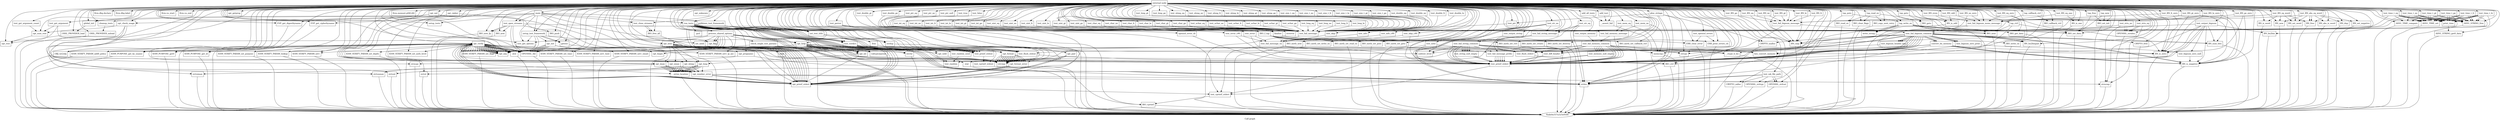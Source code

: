 digraph "Call graph" {
	label="Call graph";

	Node0x557a3284f460 [shape=record,label="{external node}"];
	Node0x557a3284f460 -> Node0x557a325edcc0;
	Node0x557a3284f460 -> Node0x557a325ebf70;
	Node0x557a3284f460 -> Node0x557a325ec010;
	Node0x557a3284f460 -> Node0x557a325ec080;
	Node0x557a3284f460 -> Node0x557a326248d0;
	Node0x557a3284f460 -> Node0x557a32624940;
	Node0x557a3284f460 -> Node0x557a32624da0;
	Node0x557a3284f460 -> Node0x557a32624e10;
	Node0x557a3284f460 -> Node0x557a32624e80;
	Node0x557a3284f460 -> Node0x557a32624f90;
	Node0x557a3284f460 -> Node0x557a325ea2a0;
	Node0x557a3284f460 -> Node0x557a32624b70;
	Node0x557a3284f460 -> Node0x557a325ea2d0;
	Node0x557a3284f460 -> Node0x557a325ea420;
	Node0x557a3284f460 -> Node0x557a325ea490;
	Node0x557a3284f460 -> Node0x557a325ea500;
	Node0x557a3284f460 -> Node0x557a326249e0;
	Node0x557a3284f460 -> Node0x557a32624be0;
	Node0x557a3284f460 -> Node0x557a325eaa50;
	Node0x557a3284f460 -> Node0x557a325eaac0;
	Node0x557a3284f460 -> Node0x557a325eab60;
	Node0x557a3284f460 -> Node0x557a325eac00;
	Node0x557a3284f460 -> Node0x557a325eac70;
	Node0x557a3284f460 -> Node0x557a325eace0;
	Node0x557a3284f460 -> Node0x557a325ead10;
	Node0x557a3284f460 -> Node0x557a325eae80;
	Node0x557a3284f460 -> Node0x557a325eaeb0;
	Node0x557a3284f460 -> Node0x557a325eaf20;
	Node0x557a3284f460 -> Node0x557a325eb060;
	Node0x557a3284f460 -> Node0x557a325eb100;
	Node0x557a3284f460 -> Node0x557a325eb130;
	Node0x557a3284f460 -> Node0x557a325c3dc0;
	Node0x557a3284f460 -> Node0x557a325c3df0;
	Node0x557a3284f460 -> Node0x557a325c46b0;
	Node0x557a3284f460 -> Node0x557a325c46e0;
	Node0x557a3284f460 -> Node0x557a325c4750;
	Node0x557a3284f460 -> Node0x557a32628350;
	Node0x557a3284f460 -> Node0x557a326283c0;
	Node0x557a3284f460 -> Node0x557a326284a0;
	Node0x557a3284f460 -> Node0x557a326284d0;
	Node0x557a3284f460 -> Node0x557a32628640;
	Node0x557a3284f460 -> Node0x557a32628670;
	Node0x557a3284f460 -> Node0x557a32628750;
	Node0x557a3284f460 -> Node0x557a32628780;
	Node0x557a3284f460 -> Node0x557a32628860;
	Node0x557a3284f460 -> Node0x557a32628890;
	Node0x557a3284f460 -> Node0x557a32628940;
	Node0x557a3284f460 -> Node0x557a326289b0;
	Node0x557a3284f460 -> Node0x557a32628a20;
	Node0x557a3284f460 -> Node0x557a32628a90;
	Node0x557a3284f460 -> Node0x557a32628b00;
	Node0x557a3284f460 -> Node0x557a32628b70;
	Node0x557a3284f460 -> Node0x557a32628be0;
	Node0x557a3284f460 -> Node0x557a32628c50;
	Node0x557a3284f460 -> Node0x557a32628cc0;
	Node0x557a3284f460 -> Node0x557a32628d30;
	Node0x557a3284f460 -> Node0x557a32628da0;
	Node0x557a3284f460 -> Node0x557a32628e10;
	Node0x557a3284f460 -> Node0x557a32629690;
	Node0x557a3284f460 -> Node0x557a32629700;
	Node0x557a3284f460 -> Node0x557a32629770;
	Node0x557a3284f460 -> Node0x557a326297e0;
	Node0x557a3284f460 -> Node0x557a32629b50;
	Node0x557a3284f460 -> Node0x557a32629bf0;
	Node0x557a3284f460 -> Node0x557a32629b80;
	Node0x557a3284f460 -> Node0x557a325c3ea0;
	Node0x557a3284f460 -> Node0x557a325c3f70;
	Node0x557a3284f460 -> Node0x557a325c3fe0;
	Node0x557a3284f460 -> Node0x557a325ea200;
	Node0x557a3284f460 -> Node0x557a32624ef0;
	Node0x557a3284f460 -> Node0x557a32624c50;
	Node0x557a3284f460 -> Node0x557a325c4040;
	Node0x557a3284f460 -> Node0x557a326249b0;
	Node0x557a3284f460 -> Node0x557a325c4190;
	Node0x557a3284f460 -> Node0x557a325c4270;
	Node0x557a3284f460 -> Node0x557a325c42e0;
	Node0x557a3284f460 -> Node0x557a32624d30;
	Node0x557a3284f460 -> Node0x557a325c43e0;
	Node0x557a3284f460 -> Node0x557a325ea570;
	Node0x557a3284f460 -> Node0x557a325c4480;
	Node0x557a3284f460 -> Node0x557a325ea380;
	Node0x557a3284f460 -> Node0x557a325c4580;
	Node0x557a3284f460 -> Node0x557a325c45f0;
	Node0x557a3284f460 -> Node0x557a3262ad10;
	Node0x557a3284f460 -> Node0x557a3262adb0;
	Node0x557a3284f460 -> Node0x557a3262ae20;
	Node0x557a3284f460 -> Node0x557a3262aef0;
	Node0x557a3284f460 -> Node0x557a3262af90;
	Node0x557a3284f460 -> Node0x557a32624a90;
	Node0x557a3284f460 -> Node0x557a3262b000;
	Node0x557a3284f460 -> Node0x557a3262b270;
	Node0x557a3284f460 -> Node0x557a32624cc0;
	Node0x557a3284f460 -> Node0x557a3262b490;
	Node0x557a3284f460 -> Node0x557a3262b530;
	Node0x557a3284f460 -> Node0x557a3262b5d0;
	Node0x557a3284f460 -> Node0x557a32624b00;
	Node0x557a3284f460 -> Node0x557a3262be40;
	Node0x557a3284f460 -> Node0x557a3262bf20;
	Node0x557a3284f460 -> Node0x557a3262bf80;
	Node0x557a3284f460 -> Node0x557a3262c1c0;
	Node0x557a3284f460 -> Node0x557a325ded50;
	Node0x557a3284f460 -> Node0x557a325ded80;
	Node0x557a3284f460 -> Node0x557a325dee30;
	Node0x557a3284f460 -> Node0x557a325defb0;
	Node0x557a3284f460 -> Node0x557a3262b6a0;
	Node0x557a3284f460 -> Node0x557a3262b2a0;
	Node0x557a3284f460 -> Node0x557a325c41c0;
	Node0x557a3284f460 -> Node0x557a325df0e0;
	Node0x557a3284f460 -> Node0x557a325df610;
	Node0x557a3284f460 -> Node0x557a325df180;
	Node0x557a3284f460 -> Node0x557a325df870;
	Node0x557a3284f460 -> Node0x557a325df110;
	Node0x557a3284f460 -> Node0x557a325dfa60;
	Node0x557a3284f460 -> Node0x557a325df230;
	Node0x557a3284f460 -> Node0x557a325dfb00;
	Node0x557a3284f460 -> Node0x557a325df2a0;
	Node0x557a3284f460 -> Node0x557a325dfc60;
	Node0x557a3284f460 -> Node0x557a325df420;
	Node0x557a3284f460 -> Node0x557a325dfde0;
	Node0x557a3284f460 -> Node0x557a325df490;
	Node0x557a3284f460 -> Node0x557a325dfef0;
	Node0x557a3284f460 -> Node0x557a325df500;
	Node0x557a3284f460 -> Node0x557a325dffe0;
	Node0x557a3284f460 -> Node0x557a325df570;
	Node0x557a3284f460 -> Node0x557a325df680;
	Node0x557a3284f460 -> Node0x557a325e0080;
	Node0x557a3284f460 -> Node0x557a325df6b0;
	Node0x557a3284f460 -> Node0x557a325dfe80;
	Node0x557a3284f460 -> Node0x557a325dfba0;
	Node0x557a3284f460 -> Node0x557a325df910;
	Node0x557a3284f460 -> Node0x557a325df8a0;
	Node0x557a3284f460 -> Node0x557a325df9c0;
	Node0x557a3284f460 -> Node0x557a325df720;
	Node0x557a3284f460 -> Node0x557a32629d00;
	Node0x557a3284f460 -> Node0x557a32629dd0;
	Node0x557a3284f460 -> Node0x557a32629e00;
	Node0x557a3284f460 -> Node0x557a3262a100;
	Node0x557a3284f460 -> Node0x557a3262a1e0;
	Node0x557a3284f460 -> Node0x557a3262a210;
	Node0x557a3284f460 -> Node0x557a3262a280;
	Node0x557a3284f460 -> Node0x557a3262a3b0;
	Node0x557a3284f460 -> Node0x557a3262a500;
	Node0x557a3284f460 -> Node0x557a3262a530;
	Node0x557a3284f460 -> Node0x557a3262a6a0;
	Node0x557a3284f460 -> Node0x557a3262a6d0;
	Node0x557a3284f460 -> Node0x557a3262a740;
	Node0x557a3284f460 -> Node0x557a3262a910;
	Node0x557a3284f460 -> Node0x557a3262a9b0;
	Node0x557a3284f460 -> Node0x557a3262aa50;
	Node0x557a3284f460 -> Node0x557a3262aaf0;
	Node0x557a3284f460 -> Node0x557a3262ab90;
	Node0x557a3284f460 -> Node0x557a3262ac30;
	Node0x557a3284f460 -> Node0x557a325e2210;
	Node0x557a3284f460 -> Node0x557a325e22b0;
	Node0x557a3284f460 -> Node0x557a325e2350;
	Node0x557a3284f460 -> Node0x557a325e23f0;
	Node0x557a3284f460 -> Node0x557a325e2490;
	Node0x557a3284f460 -> Node0x557a325e2530;
	Node0x557a3284f460 -> Node0x557a325e25d0;
	Node0x557a3284f460 -> Node0x557a325e2670;
	Node0x557a3284f460 -> Node0x557a325e2710;
	Node0x557a3284f460 -> Node0x557a325e27b0;
	Node0x557a3284f460 -> Node0x557a325e2850;
	Node0x557a3284f460 -> Node0x557a325e28f0;
	Node0x557a3284f460 -> Node0x557a325e2990;
	Node0x557a3284f460 -> Node0x557a325e2a30;
	Node0x557a3284f460 -> Node0x557a325e2ad0;
	Node0x557a3284f460 -> Node0x557a325e2b70;
	Node0x557a3284f460 -> Node0x557a325e2c10;
	Node0x557a3284f460 -> Node0x557a325e2cb0;
	Node0x557a3284f460 -> Node0x557a325e2d50;
	Node0x557a3284f460 -> Node0x557a325e2df0;
	Node0x557a3284f460 -> Node0x557a325e2e90;
	Node0x557a3284f460 -> Node0x557a325e2f30;
	Node0x557a3284f460 -> Node0x557a325e2fd0;
	Node0x557a3284f460 -> Node0x557a325e3070;
	Node0x557a3284f460 -> Node0x557a325e3110;
	Node0x557a3284f460 -> Node0x557a325e31b0;
	Node0x557a3284f460 -> Node0x557a325e3250;
	Node0x557a3284f460 -> Node0x557a325e32f0;
	Node0x557a3284f460 -> Node0x557a325e3390;
	Node0x557a3284f460 -> Node0x557a325e3430;
	Node0x557a3284f460 -> Node0x557a325e34d0;
	Node0x557a3284f460 -> Node0x557a325e3570;
	Node0x557a3284f460 -> Node0x557a325e3610;
	Node0x557a3284f460 -> Node0x557a325e36b0;
	Node0x557a3284f460 -> Node0x557a325e3750;
	Node0x557a3284f460 -> Node0x557a325e37f0;
	Node0x557a3284f460 -> Node0x557a325e3890;
	Node0x557a3284f460 -> Node0x557a325e3930;
	Node0x557a3284f460 -> Node0x557a325e39d0;
	Node0x557a3284f460 -> Node0x557a325e3a70;
	Node0x557a3284f460 -> Node0x557a325e3b10;
	Node0x557a3284f460 -> Node0x557a325e3bb0;
	Node0x557a3284f460 -> Node0x557a325e3c50;
	Node0x557a3284f460 -> Node0x557a325e3cf0;
	Node0x557a3284f460 -> Node0x557a3262c150;
	Node0x557a3284f460 -> Node0x557a325e3dc0;
	Node0x557a3284f460 -> Node0x557a325e3e60;
	Node0x557a3284f460 -> Node0x557a325e3f00;
	Node0x557a3284f460 -> Node0x557a325e40c0;
	Node0x557a3284f460 -> Node0x557a325e40f0;
	Node0x557a3284f460 -> Node0x557a325e4260;
	Node0x557a3284f460 -> Node0x557a325e4360;
	Node0x557a3284f460 -> Node0x557a325e4390;
	Node0x557a3284f460 -> Node0x557a325e44d0;
	Node0x557a3284f460 -> Node0x557a325e45e0;
	Node0x557a3284f460 -> Node0x557a325e4610;
	Node0x557a3284f460 -> Node0x557a325e4710;
	Node0x557a3284f460 -> Node0x557a325e4870;
	Node0x557a3284f460 -> Node0x557a325e48e0;
	Node0x557a3284f460 -> Node0x557a325e4a40;
	Node0x557a3284f460 -> Node0x557a325e4a70;
	Node0x557a3284f460 -> Node0x557a325e4b30;
	Node0x557a3284f460 -> Node0x557a325e4bf0;
	Node0x557a3284f460 -> Node0x557a325e4cf0;
	Node0x557a3284f460 -> Node0x557a325e4e70;
	Node0x557a3284f460 -> Node0x557a325e4ea0;
	Node0x557a3284f460 -> Node0x557a325e4f10;
	Node0x557a3284f460 -> Node0x557a325e5060;
	Node0x557a3284f460 -> Node0x557a325e50d0;
	Node0x557a3284f460 -> Node0x557a325e5220;
	Node0x557a3284f460 -> Node0x557a325e5290;
	Node0x557a3284f460 -> Node0x557a325e5420;
	Node0x557a3284f460 -> Node0x557a325e54c0;
	Node0x557a3284f460 -> Node0x557a325e5530;
	Node0x557a3284f460 -> Node0x557a325e5620;
	Node0x557a3284f460 -> Node0x557a325e5650;
	Node0x557a3284f460 -> Node0x557a325e5750;
	Node0x557a3284f460 -> Node0x557a325e57f0;
	Node0x557a3284f460 -> Node0x557a325e5780;
	Node0x557a3284f460 -> Node0x557a325e5980;
	Node0x557a3284f460 -> Node0x557a3269f340;
	Node0x557a3284f460 -> Node0x557a3269f3b0;
	Node0x557a3284f460 -> Node0x557a3269f3e0;
	Node0x557a3284f460 -> Node0x557a3269f490;
	Node0x557a3284f460 -> Node0x557a3269f6a0;
	Node0x557a3284f460 -> Node0x557a3269f710;
	Node0x557a3284f460 -> Node0x557a3269f740;
	Node0x557a3284f460 -> Node0x557a3269f970;
	Node0x557a3284f460 -> Node0x557a3269fa40;
	Node0x557a3284f460 -> Node0x557a3269fb40;
	Node0x557a3284f460 -> Node0x557a3269fb70;
	Node0x557a3284f460 -> Node0x557a3269fcf0;
	Node0x557a3284f460 -> Node0x557a3269fe70;
	Node0x557a3284f460 -> Node0x557a3269fff0;
	Node0x557a3284f460 -> Node0x557a326a0170;
	Node0x557a3284f460 -> Node0x557a325e3f30;
	Node0x557a3284f460 -> Node0x557a326a0610;
	Node0x557a3284f460 -> Node0x557a326a0b10;
	Node0x557a3284f460 -> Node0x557a325e47b0;
	Node0x557a3284f460 -> Node0x557a326a0ca0;
	Node0x557a3284f460 -> Node0x557a326a0e10;
	Node0x557a3284f460 -> Node0x557a326a1300;
	Node0x557a3284f460 -> Node0x557a325e4980;
	Node0x557a3284f460 -> Node0x557a326a1550;
	Node0x557a3284f460 -> Node0x557a326a15c0;
	Node0x557a3284f460 -> Node0x557a325e4570;
	Node0x557a3284f460 -> Node0x557a325e0260;
	Node0x557a325ebf70 [shape=record,label="{OSSL_PROVIDER_load}"];
	Node0x557a325ebf70 -> Node0x557a325e9500;
	Node0x557a325edcc0 [shape=record,label="{global_init}"];
	Node0x557a325edcc0 -> Node0x557a325ebf70;
	Node0x557a325ec010 [shape=record,label="{cleanup_tests}"];
	Node0x557a325ec010 -> Node0x557a325ec080;
	Node0x557a325ec080 [shape=record,label="{OSSL_PROVIDER_unload}"];
	Node0x557a325ec080 -> Node0x557a325e9500;
	Node0x557a326249e0 [shape=record,label="{test_printf_stderr}"];
	Node0x557a326249e0 -> Node0x557a325ea380;
	Node0x557a32624be0 [shape=record,label="{test_get_options}"];
	Node0x557a325eaa50 [shape=record,label="{opt_progname}"];
	Node0x557a325eaa50 -> Node0x557a325eaac0;
	Node0x557a325eaa50 -> Node0x557a325eab60;
	Node0x557a325eaac0 [shape=record,label="{strlen}"];
	Node0x557a325eaac0 -> Node0x557a325e9500;
	Node0x557a325eab60 [shape=record,label="{strncpy}"];
	Node0x557a325eab60 -> Node0x557a325e9500;
	Node0x557a325eac00 [shape=record,label="{opt_getprog}"];
	Node0x557a325eac70 [shape=record,label="{opt_init}"];
	Node0x557a325eac70 -> Node0x557a325eace0;
	Node0x557a325eac70 -> Node0x557a325eaa50;
	Node0x557a325eac70 -> Node0x557a325ea2a0;
	Node0x557a325eac70 -> Node0x557a325ea2a0;
	Node0x557a325eac70 -> Node0x557a325ea2a0;
	Node0x557a325eac70 -> Node0x557a325ead10;
	Node0x557a325eac70 -> Node0x557a325ea2a0;
	Node0x557a325eac70 -> Node0x557a325ea2a0;
	Node0x557a325eac70 -> Node0x557a325ea2a0;
	Node0x557a325eace0 [shape=record,label="{opt_begin}"];
	Node0x557a325ead10 [shape=record,label="{strcmp}"];
	Node0x557a325ead10 -> Node0x557a325e9500;
	Node0x557a3262a530 [shape=record,label="{test_skip}"];
	Node0x557a3262a530 -> Node0x557a3262a0a0;
	Node0x557a3262a6a0 [shape=record,label="{test_skip_c90}"];
	Node0x557a3262a6a0 -> Node0x557a3262a0a0;
	Node0x557a3262a6a0 -> Node0x557a326249e0;
	Node0x557a3262a6d0 [shape=record,label="{test_openssl_errors}"];
	Node0x557a3262a6d0 -> Node0x557a3262bf20;
	Node0x557a3262a6d0 -> Node0x557a3262be40;
	Node0x557a3262a740 [shape=record,label="{test_int_eq}"];
	Node0x557a3262a740 -> Node0x557a3262a840;
	Node0x557a3262a840 [shape=record,label="{test_fail_message}"];
	Node0x557a3262a840 -> Node0x557a3262a0a0;
	Node0x557a3262a910 [shape=record,label="{test_int_ne}"];
	Node0x557a3262a910 -> Node0x557a3262a840;
	Node0x557a3262a9b0 [shape=record,label="{test_int_lt}"];
	Node0x557a3262a9b0 -> Node0x557a3262a840;
	Node0x557a3262aa50 [shape=record,label="{test_int_le}"];
	Node0x557a3262aa50 -> Node0x557a3262a840;
	Node0x557a3262aaf0 [shape=record,label="{test_int_gt}"];
	Node0x557a3262aaf0 -> Node0x557a3262a840;
	Node0x557a3262ab90 [shape=record,label="{test_int_ge}"];
	Node0x557a3262ab90 -> Node0x557a3262a840;
	Node0x557a3262ac30 [shape=record,label="{test_uint_eq}"];
	Node0x557a3262ac30 -> Node0x557a3262a840;
	Node0x557a325e2210 [shape=record,label="{test_uint_ne}"];
	Node0x557a325e2210 -> Node0x557a3262a840;
	Node0x557a325e22b0 [shape=record,label="{test_uint_lt}"];
	Node0x557a325e22b0 -> Node0x557a3262a840;
	Node0x557a325e2350 [shape=record,label="{test_uint_le}"];
	Node0x557a325e2350 -> Node0x557a3262a840;
	Node0x557a325e23f0 [shape=record,label="{test_uint_gt}"];
	Node0x557a325e23f0 -> Node0x557a3262a840;
	Node0x557a325e2490 [shape=record,label="{test_uint_ge}"];
	Node0x557a325e2490 -> Node0x557a3262a840;
	Node0x557a325e2530 [shape=record,label="{test_char_eq}"];
	Node0x557a325e2530 -> Node0x557a3262a840;
	Node0x557a325e25d0 [shape=record,label="{test_char_ne}"];
	Node0x557a325e25d0 -> Node0x557a3262a840;
	Node0x557a325e2670 [shape=record,label="{test_char_lt}"];
	Node0x557a325e2670 -> Node0x557a3262a840;
	Node0x557a325e2710 [shape=record,label="{test_char_le}"];
	Node0x557a325e2710 -> Node0x557a3262a840;
	Node0x557a325e27b0 [shape=record,label="{test_char_gt}"];
	Node0x557a325e27b0 -> Node0x557a3262a840;
	Node0x557a325e2850 [shape=record,label="{test_char_ge}"];
	Node0x557a325e2850 -> Node0x557a3262a840;
	Node0x557a325e28f0 [shape=record,label="{test_uchar_eq}"];
	Node0x557a325e28f0 -> Node0x557a3262a840;
	Node0x557a325e2990 [shape=record,label="{test_uchar_ne}"];
	Node0x557a325e2990 -> Node0x557a3262a840;
	Node0x557a325e2a30 [shape=record,label="{test_uchar_lt}"];
	Node0x557a325e2a30 -> Node0x557a3262a840;
	Node0x557a325e02d0 [shape=record,label="{test_memory_null_empty}"];
	Node0x557a325e02d0 -> Node0x557a326249e0;
	Node0x557a325e02d0 -> Node0x557a326249e0;
	Node0x557a325e0260 [shape=record,label="{test_output_memory}"];
	Node0x557a325e0260 -> Node0x557a325e0230;
	Node0x557a32624e80 [shape=record,label="{test_get_argument_count}"];
	Node0x557a32624e80 -> Node0x557a32624ef0;
	Node0x557a32624f90 [shape=record,label="{test_get_argument}"];
	Node0x557a32624f90 -> Node0x557a325ea200;
	Node0x557a32624f90 -> Node0x557a325ea2a0;
	Node0x557a32624f90 -> Node0x557a32624ef0;
	Node0x557a325ea2a0 [shape=record,label="{OPENSSL_die}"];
	Node0x557a325ea2a0 -> Node0x557a325e9500;
	Node0x557a32624b70 [shape=record,label="{opt_check_usage}"];
	Node0x557a32624b70 -> Node0x557a325ea200;
	Node0x557a32624b70 -> Node0x557a32624ef0;
	Node0x557a32624b70 -> Node0x557a326249e0;
	Node0x557a32624b70 -> Node0x557a326249e0;
	Node0x557a325ea2d0 [shape=record,label="{opt_printf_stderr}"];
	Node0x557a325ea2d0 -> Node0x557a325ea380;
	Node0x557a325ea420 [shape=record,label="{llvm.va_start}"];
	Node0x557a325ea490 [shape=record,label="{llvm.va_end}"];
	Node0x557a325ea500 [shape=record,label="{test_printf_stdout}"];
	Node0x557a325ea500 -> Node0x557a325ea570;
	Node0x557a325eaf20 [shape=record,label="{opt_cipher}"];
	Node0x557a325eaf20 -> Node0x557a325eb060;
	Node0x557a325eaf20 -> Node0x557a325ea2d0;
	Node0x557a325dfe80 [shape=record,label="{BIO_set_init}"];
	Node0x557a325dfe80 -> Node0x557a325e9500;
	Node0x557a325dfba0 [shape=record,label="{BIO_gets}"];
	Node0x557a325dfba0 -> Node0x557a325e9500;
	Node0x557a325df910 [shape=record,label="{BIO_read_ex}"];
	Node0x557a325df910 -> Node0x557a325e9500;
	Node0x557a325df8a0 [shape=record,label="{BIO_clear_flags}"];
	Node0x557a325df8a0 -> Node0x557a325e9500;
	Node0x557a325df9c0 [shape=record,label="{BIO_copy_next_retry}"];
	Node0x557a325df9c0 -> Node0x557a325e9500;
	Node0x557a325df720 [shape=record,label="{BIO_get_data}"];
	Node0x557a325df720 -> Node0x557a325e9500;
	Node0x557a325df7d0 [shape=record,label="{write_string}"];
	Node0x557a325df7d0 -> Node0x557a32629d00;
	Node0x557a32629d00 [shape=record,label="{BIO_write_ex}"];
	Node0x557a32629d00 -> Node0x557a325e9500;
	Node0x557a32629dd0 [shape=record,label="{test_fail_message_prefix}"];
	Node0x557a32629dd0 -> Node0x557a326249e0;
	Node0x557a32629dd0 -> Node0x557a326249e0;
	Node0x557a32629dd0 -> Node0x557a326249e0;
	Node0x557a32629dd0 -> Node0x557a326249e0;
	Node0x557a32629dd0 -> Node0x557a326249e0;
	Node0x557a32629dd0 -> Node0x557a326249e0;
	Node0x557a32629e00 [shape=record,label="{test_info_c90}"];
	Node0x557a32629e00 -> Node0x557a3262a0a0;
	Node0x557a3262a0a0 [shape=record,label="{test_fail_message_va}"];
	Node0x557a3262a0a0 -> Node0x557a32629dd0;
	Node0x557a3262a0a0 -> Node0x557a325ea380;
	Node0x557a3262a0a0 -> Node0x557a326249e0;
	Node0x557a3262a0a0 -> Node0x557a3262ad10;
	Node0x557a3262a100 [shape=record,label="{test_info}"];
	Node0x557a3262a100 -> Node0x557a3262a0a0;
	Node0x557a3262a1e0 [shape=record,label="{test_error_c90}"];
	Node0x557a3262a1e0 -> Node0x557a3262a0a0;
	Node0x557a3262a1e0 -> Node0x557a326249e0;
	Node0x557a3262a210 [shape=record,label="{test_error}"];
	Node0x557a3262a210 -> Node0x557a3262a0a0;
	Node0x557a3262a210 -> Node0x557a326249e0;
	Node0x557a3262a280 [shape=record,label="{test_perror}"];
	Node0x557a3262a280 -> Node0x557a325c46e0;
	Node0x557a3262a280 -> Node0x557a3262a3b0;
	Node0x557a3262a280 -> Node0x557a3262a210;
	Node0x557a3262a3b0 [shape=record,label="{strerror}"];
	Node0x557a3262a3b0 -> Node0x557a325e9500;
	Node0x557a3262a500 [shape=record,label="{test_note}"];
	Node0x557a3262a500 -> Node0x557a325ea380;
	Node0x557a3262a500 -> Node0x557a326249e0;
	Node0x557a3262a500 -> Node0x557a3262ad10;
	Node0x557a326248d0 [shape=record,label="{setup_tests}"];
	Node0x557a32624940 [shape=record,label="{main}"];
	Node0x557a32624940 -> Node0x557a326249b0;
	Node0x557a32624940 -> Node0x557a325edcc0;
	Node0x557a32624940 -> Node0x557a326249e0;
	Node0x557a32624940 -> Node0x557a32624a90;
	Node0x557a32624940 -> Node0x557a326248d0;
	Node0x557a32624940 -> Node0x557a32624b00;
	Node0x557a32624940 -> Node0x557a325ec010;
	Node0x557a32624940 -> Node0x557a32624b70;
	Node0x557a32624940 -> Node0x557a32624be0;
	Node0x557a32624940 -> Node0x557a32624c50;
	Node0x557a32624940 -> Node0x557a32624cc0;
	Node0x557a32624940 -> Node0x557a32624d30;
	Node0x557a32624da0 [shape=record,label="{llvm.dbg.declare}"];
	Node0x557a32624e10 [shape=record,label="{llvm.dbg.label}"];
	Node0x557a326a0b10 [shape=record,label="{test_output_string}"];
	Node0x557a326a0b10 -> Node0x557a326a0360;
	Node0x557a325e47b0 [shape=record,label="{test_fail_bignum_message}"];
	Node0x557a325e47b0 -> Node0x557a326a0bb0;
	Node0x557a325e47b0 -> Node0x557a326249e0;
	Node0x557a326a0bb0 [shape=record,label="{test_fail_bignum_common}"];
	Node0x557a326a0bb0 -> Node0x557a32629dd0;
	Node0x557a326a0bb0 -> Node0x557a326a0ca0;
	Node0x557a326a0bb0 -> Node0x557a325e4cf0;
	Node0x557a326a0bb0 -> Node0x557a326a0ca0;
	Node0x557a326a0bb0 -> Node0x557a325e4cf0;
	Node0x557a326a0bb0 -> Node0x557a326a0be0;
	Node0x557a326a0bb0 -> Node0x557a326a0da0;
	Node0x557a326a0bb0 -> Node0x557a326a0490;
	Node0x557a326a0bb0 -> Node0x557a326a0be0;
	Node0x557a326a0bb0 -> Node0x557a326a0da0;
	Node0x557a326a0bb0 -> Node0x557a326a0da0;
	Node0x557a326a0bb0 -> Node0x557a325e4710;
	Node0x557a326a0bb0 -> Node0x557a326a0490;
	Node0x557a326a0bb0 -> Node0x557a326a0be0;
	Node0x557a326a0bb0 -> Node0x557a3262c1c0;
	Node0x557a326a0bb0 -> Node0x557a326249e0;
	Node0x557a326a0bb0 -> Node0x557a326a0e10;
	Node0x557a326a0bb0 -> Node0x557a326a0e10;
	Node0x557a326a0bb0 -> Node0x557a326a1290;
	Node0x557a326a0bb0 -> Node0x557a326a1290;
	Node0x557a326a0bb0 -> Node0x557a326249e0;
	Node0x557a326a0bb0 -> Node0x557a326249e0;
	Node0x557a326a0bb0 -> Node0x557a326249e0;
	Node0x557a326a0bb0 -> Node0x557a326249e0;
	Node0x557a326a0bb0 -> Node0x557a326249e0;
	Node0x557a326a0bb0 -> Node0x557a326249e0;
	Node0x557a326a0bb0 -> Node0x557a3262ad10;
	Node0x557a326a0bb0 -> Node0x557a326a1300;
	Node0x557a326a0ca0 [shape=record,label="{BN_num_bits}"];
	Node0x557a326a0ca0 -> Node0x557a325e9500;
	Node0x557a326a0be0 [shape=record,label="{test_bignum_header_line}"];
	Node0x557a326a0be0 -> Node0x557a326249e0;
	Node0x557a326a0da0 [shape=record,label="{test_bignum_zero_print}"];
	Node0x557a326a0da0 -> Node0x557a326a13d0;
	Node0x557a326a0da0 -> Node0x557a326249e0;
	Node0x557a326a0e10 [shape=record,label="{BN_bn2binpad}"];
	Node0x557a326a0e10 -> Node0x557a325e9500;
	Node0x557a326a1290 [shape=record,label="{convert_bn_memory}"];
	Node0x557a326a1290 -> Node0x557a325e48e0;
	Node0x557a326a1290 -> Node0x557a326a14a0;
	Node0x557a326a1290 -> Node0x557a325e4cf0;
	Node0x557a326a1290 -> Node0x557a325e4cf0;
	Node0x557a326a1290 -> Node0x557a325e4cf0;
	Node0x557a326a1290 -> Node0x557a325eaac0;
	Node0x557a326a1290 -> Node0x557a325c4040;
	Node0x557a326a1300 [shape=record,label="{CRYPTO_free}"];
	Node0x557a326a1300 -> Node0x557a325e9500;
	Node0x557a326a14a0 [shape=record,label="{hex_convert_memory}"];
	Node0x557a326a13d0 [shape=record,label="{test_bignum_zero_null}"];
	Node0x557a326a13d0 -> Node0x557a325e4cf0;
	Node0x557a325e4980 [shape=record,label="{test_fail_bignum_mono_message}"];
	Node0x557a325e4980 -> Node0x557a326a0bb0;
	Node0x557a325e4980 -> Node0x557a326249e0;
	Node0x557a326a1550 [shape=record,label="{test_output_bignum}"];
	Node0x557a326a1550 -> Node0x557a325e48e0;
	Node0x557a326a1550 -> Node0x557a326a13d0;
	Node0x557a326a1550 -> Node0x557a326249e0;
	Node0x557a326a1550 -> Node0x557a326a0ca0;
	Node0x557a326a1550 -> Node0x557a326a15c0;
	Node0x557a326a1550 -> Node0x557a326a14a0;
	Node0x557a326a1550 -> Node0x557a325e4cf0;
	Node0x557a326a1550 -> Node0x557a326249e0;
	Node0x557a326a1550 -> Node0x557a326a0bb0;
	Node0x557a326a15c0 [shape=record,label="{BN_bn2bin}"];
	Node0x557a326a15c0 -> Node0x557a325e9500;
	Node0x557a325e4570 [shape=record,label="{test_fail_memory_message}"];
	Node0x557a325e4570 -> Node0x557a325e0230;
	Node0x557a325e4570 -> Node0x557a326249e0;
	Node0x557a325e0230 [shape=record,label="{test_fail_memory_common}"];
	Node0x557a325e0230 -> Node0x557a32629dd0;
	Node0x557a325e0230 -> Node0x557a325e02d0;
	Node0x557a325e0230 -> Node0x557a326a0490;
	Node0x557a325e0230 -> Node0x557a325e02d0;
	Node0x557a325e0230 -> Node0x557a325e02d0;
	Node0x557a325e0230 -> Node0x557a325e44d0;
	Node0x557a325e0230 -> Node0x557a326a0490;
	Node0x557a325e0230 -> Node0x557a326a14a0;
	Node0x557a325e0230 -> Node0x557a326a14a0;
	Node0x557a325e0230 -> Node0x557a326249e0;
	Node0x557a325e0230 -> Node0x557a325e02d0;
	Node0x557a325e0230 -> Node0x557a326249e0;
	Node0x557a325e0230 -> Node0x557a325e02d0;
	Node0x557a325e0230 -> Node0x557a326249e0;
	Node0x557a325e0230 -> Node0x557a326249e0;
	Node0x557a325e0230 -> Node0x557a3262ad10;
	Node0x557a325eae80 [shape=record,label="{opt_format_error}"];
	Node0x557a325eae80 -> Node0x557a325ea2d0;
	Node0x557a325eae80 -> Node0x557a325ea2d0;
	Node0x557a325eae80 -> Node0x557a325ea2d0;
	Node0x557a325eaeb0 [shape=record,label="{opt_format}"];
	Node0x557a325eaeb0 -> Node0x557a325eae80;
	Node0x557a325eaeb0 -> Node0x557a325eae80;
	Node0x557a325eaeb0 -> Node0x557a325eae80;
	Node0x557a325eaeb0 -> Node0x557a325ead10;
	Node0x557a325eaeb0 -> Node0x557a325ead10;
	Node0x557a325eaeb0 -> Node0x557a325eae80;
	Node0x557a325eaeb0 -> Node0x557a325eae80;
	Node0x557a325eaeb0 -> Node0x557a325eae80;
	Node0x557a325eaeb0 -> Node0x557a325eae80;
	Node0x557a325eaeb0 -> Node0x557a325eae80;
	Node0x557a325eaeb0 -> Node0x557a325eae80;
	Node0x557a325eaeb0 -> Node0x557a325ead10;
	Node0x557a325eaeb0 -> Node0x557a325ead10;
	Node0x557a325eaeb0 -> Node0x557a325eae80;
	Node0x557a325eaeb0 -> Node0x557a325ead10;
	Node0x557a325eaeb0 -> Node0x557a325ead10;
	Node0x557a325eaeb0 -> Node0x557a325eae80;
	Node0x557a325eaeb0 -> Node0x557a325ead10;
	Node0x557a325eaeb0 -> Node0x557a325ead10;
	Node0x557a325eaeb0 -> Node0x557a325ead10;
	Node0x557a325eaeb0 -> Node0x557a325ead10;
	Node0x557a325eaeb0 -> Node0x557a325eae80;
	Node0x557a325eb060 [shape=record,label="{EVP_get_cipherbyname}"];
	Node0x557a325eb060 -> Node0x557a325e9500;
	Node0x557a325eb100 [shape=record,label="{opt_md}"];
	Node0x557a325eb100 -> Node0x557a325eb130;
	Node0x557a325eb100 -> Node0x557a325ea2d0;
	Node0x557a325eb130 [shape=record,label="{EVP_get_digestbyname}"];
	Node0x557a325eb130 -> Node0x557a325e9500;
	Node0x557a325c3dc0 [shape=record,label="{opt_pair}"];
	Node0x557a325c3dc0 -> Node0x557a325ead10;
	Node0x557a325c3dc0 -> Node0x557a325ea2d0;
	Node0x557a325c3dc0 -> Node0x557a325ea2d0;
	Node0x557a325c3df0 [shape=record,label="{opt_int}"];
	Node0x557a325c3df0 -> Node0x557a325c46b0;
	Node0x557a325c3df0 -> Node0x557a325ea2d0;
	Node0x557a325c46b0 [shape=record,label="{opt_long}"];
	Node0x557a325c46b0 -> Node0x557a325c46e0;
	Node0x557a325c46b0 -> Node0x557a325c46e0;
	Node0x557a325c46b0 -> Node0x557a325c4750;
	Node0x557a325c46b0 -> Node0x557a325c46e0;
	Node0x557a325c46b0 -> Node0x557a325c46e0;
	Node0x557a325c46b0 -> Node0x557a325c48e0;
	Node0x557a325c46b0 -> Node0x557a325c46e0;
	Node0x557a325c46b0 -> Node0x557a325c46e0;
	Node0x557a325c46e0 [shape=record,label="{__errno_location}"];
	Node0x557a325c46e0 -> Node0x557a325e9500;
	Node0x557a325c4750 [shape=record,label="{strtol}"];
	Node0x557a325c4750 -> Node0x557a325e9500;
	Node0x557a325c48e0 [shape=record,label="{opt_number_error}"];
	Node0x557a325c48e0 -> Node0x557a325eaac0;
	Node0x557a325c48e0 -> Node0x557a326283c0;
	Node0x557a325c48e0 -> Node0x557a325ea2d0;
	Node0x557a325c48e0 -> Node0x557a325ea2d0;
	Node0x557a32628350 [shape=record,label="{llvm.memset.p0i8.i64}"];
	Node0x557a326283c0 [shape=record,label="{strncmp}"];
	Node0x557a326283c0 -> Node0x557a325e9500;
	Node0x557a326284a0 [shape=record,label="{opt_imax}"];
	Node0x557a326284a0 -> Node0x557a325c46e0;
	Node0x557a326284a0 -> Node0x557a325c46e0;
	Node0x557a326284a0 -> Node0x557a326284d0;
	Node0x557a326284a0 -> Node0x557a325c46e0;
	Node0x557a326284a0 -> Node0x557a325c46e0;
	Node0x557a326284a0 -> Node0x557a325c48e0;
	Node0x557a326284a0 -> Node0x557a325c46e0;
	Node0x557a326284a0 -> Node0x557a325c46e0;
	Node0x557a326284d0 [shape=record,label="{strtoimax}"];
	Node0x557a326284d0 -> Node0x557a325e9500;
	Node0x557a32628640 [shape=record,label="{opt_umax}"];
	Node0x557a32628640 -> Node0x557a325c46e0;
	Node0x557a32628640 -> Node0x557a325c46e0;
	Node0x557a32628640 -> Node0x557a32628670;
	Node0x557a32628640 -> Node0x557a325c46e0;
	Node0x557a32628640 -> Node0x557a325c46e0;
	Node0x557a32628640 -> Node0x557a325c48e0;
	Node0x557a32628640 -> Node0x557a325c46e0;
	Node0x557a32628640 -> Node0x557a325c46e0;
	Node0x557a32628670 [shape=record,label="{strtoumax}"];
	Node0x557a32628670 -> Node0x557a325e9500;
	Node0x557a32628750 [shape=record,label="{opt_ulong}"];
	Node0x557a32628750 -> Node0x557a325c46e0;
	Node0x557a32628750 -> Node0x557a325c46e0;
	Node0x557a32628750 -> Node0x557a32628780;
	Node0x557a32628750 -> Node0x557a325c46e0;
	Node0x557a32628750 -> Node0x557a325c46e0;
	Node0x557a32628750 -> Node0x557a325c48e0;
	Node0x557a32628750 -> Node0x557a325c46e0;
	Node0x557a32628750 -> Node0x557a325c46e0;
	Node0x557a32628780 [shape=record,label="{strtoul}"];
	Node0x557a32628780 -> Node0x557a325e9500;
	Node0x557a32628860 [shape=record,label="{opt_verify}"];
	Node0x557a32628860 -> Node0x557a325ea2a0;
	Node0x557a32628860 -> Node0x557a325ea2a0;
	Node0x557a32628860 -> Node0x557a325ea2a0;
	Node0x557a32628860 -> Node0x557a32628890;
	Node0x557a32628860 -> Node0x557a32628940;
	Node0x557a32628860 -> Node0x557a32628890;
	Node0x557a32628860 -> Node0x557a325ea2d0;
	Node0x557a32628860 -> Node0x557a326289b0;
	Node0x557a32628860 -> Node0x557a32628890;
	Node0x557a32628860 -> Node0x557a32628a20;
	Node0x557a32628860 -> Node0x557a32628890;
	Node0x557a32628860 -> Node0x557a325ea2d0;
	Node0x557a32628860 -> Node0x557a32628a90;
	Node0x557a32628860 -> Node0x557a32628b00;
	Node0x557a32628860 -> Node0x557a32628b70;
	Node0x557a32628860 -> Node0x557a32628890;
	Node0x557a32628860 -> Node0x557a325ea2d0;
	Node0x557a32628860 -> Node0x557a32628890;
	Node0x557a32628860 -> Node0x557a32628be0;
	Node0x557a32628860 -> Node0x557a32628890;
	Node0x557a32628860 -> Node0x557a325ea2d0;
	Node0x557a32628860 -> Node0x557a32628c50;
	Node0x557a32628860 -> Node0x557a32628890;
	Node0x557a32628860 -> Node0x557a32628cc0;
	Node0x557a32628860 -> Node0x557a32628d30;
	Node0x557a32628860 -> Node0x557a32628890;
	Node0x557a32628860 -> Node0x557a32628cc0;
	Node0x557a32628860 -> Node0x557a32628da0;
	Node0x557a32628860 -> Node0x557a32628890;
	Node0x557a32628860 -> Node0x557a326284a0;
	Node0x557a32628860 -> Node0x557a32628890;
	Node0x557a32628860 -> Node0x557a325ea2d0;
	Node0x557a32628860 -> Node0x557a32628e10;
	Node0x557a32628860 -> Node0x557a32628890;
	Node0x557a32628860 -> Node0x557a32629690;
	Node0x557a32628860 -> Node0x557a32628890;
	Node0x557a32628860 -> Node0x557a32629700;
	Node0x557a32628860 -> Node0x557a32628890;
	Node0x557a32628860 -> Node0x557a32629770;
	Node0x557a32628860 -> Node0x557a326297e0;
	Node0x557a32628860 -> Node0x557a326297e0;
	Node0x557a32628860 -> Node0x557a326297e0;
	Node0x557a32628860 -> Node0x557a326297e0;
	Node0x557a32628860 -> Node0x557a326297e0;
	Node0x557a32628860 -> Node0x557a326297e0;
	Node0x557a32628860 -> Node0x557a326297e0;
	Node0x557a32628860 -> Node0x557a326297e0;
	Node0x557a32628860 -> Node0x557a326297e0;
	Node0x557a32628860 -> Node0x557a326297e0;
	Node0x557a32628860 -> Node0x557a326297e0;
	Node0x557a32628860 -> Node0x557a326297e0;
	Node0x557a32628860 -> Node0x557a326297e0;
	Node0x557a32628860 -> Node0x557a326297e0;
	Node0x557a32628860 -> Node0x557a326297e0;
	Node0x557a32628860 -> Node0x557a326297e0;
	Node0x557a32628860 -> Node0x557a326297e0;
	Node0x557a32628860 -> Node0x557a326297e0;
	Node0x557a32628860 -> Node0x557a326297e0;
	Node0x557a32628860 -> Node0x557a326297e0;
	Node0x557a32628890 [shape=record,label="{opt_arg}"];
	Node0x557a32628940 [shape=record,label="{OBJ_txt2obj}"];
	Node0x557a32628940 -> Node0x557a325e9500;
	Node0x557a3262b530 [shape=record,label="{free}"];
	Node0x557a3262b530 -> Node0x557a325e9500;
	Node0x557a3262b5d0 [shape=record,label="{strdup}"];
	Node0x557a3262b5d0 -> Node0x557a325e9500;
	Node0x557a32624b00 [shape=record,label="{run_tests}"];
	Node0x557a32624b00 -> Node0x557a3262b670;
	Node0x557a32624b00 -> Node0x557a325ea500;
	Node0x557a32624b00 -> Node0x557a325ea500;
	Node0x557a32624b00 -> Node0x557a325ea500;
	Node0x557a32624b00 -> Node0x557a325c4580;
	Node0x557a32624b00 -> Node0x557a3262b6a0;
	Node0x557a32624b00 -> Node0x557a325ea500;
	Node0x557a32624b00 -> Node0x557a325ea500;
	Node0x557a32624b00 -> Node0x557a325c4580;
	Node0x557a32624b00 -> Node0x557a3262b490;
	Node0x557a32624b00 -> Node0x557a325e9500;
	Node0x557a32624b00 -> Node0x557a3262b8b0;
	Node0x557a32624b00 -> Node0x557a3262b920;
	Node0x557a32624b00 -> Node0x557a325ea500;
	Node0x557a32624b00 -> Node0x557a325ea500;
	Node0x557a32624b00 -> Node0x557a325c4580;
	Node0x557a32624b00 -> Node0x557a3262b6a0;
	Node0x557a32624b00 -> Node0x557a3262bda0;
	Node0x557a32624b00 -> Node0x557a3262b490;
	Node0x557a32624b00 -> Node0x557a325e9500;
	Node0x557a32624b00 -> Node0x557a3262b920;
	Node0x557a32624b00 -> Node0x557a3262b8b0;
	Node0x557a32624b00 -> Node0x557a3262b8b0;
	Node0x557a32624b00 -> Node0x557a3262b8b0;
	Node0x557a3262b670 [shape=record,label="{process_shared_options}"];
	Node0x557a3262b670 -> Node0x557a325eace0;
	Node0x557a3262b670 -> Node0x557a32629b50;
	Node0x557a3262b670 -> Node0x557a32624be0;
	Node0x557a3262b670 -> Node0x557a32624c50;
	Node0x557a3262b670 -> Node0x557a325c3f70;
	Node0x557a3262b670 -> Node0x557a32628890;
	Node0x557a3262b670 -> Node0x557a325c3f70;
	Node0x557a3262b670 -> Node0x557a32628890;
	Node0x557a3262b670 -> Node0x557a325c3df0;
	Node0x557a3262b670 -> Node0x557a32628890;
	Node0x557a3262b670 -> Node0x557a325c3df0;
	Node0x557a3262b670 -> Node0x557a32628890;
	Node0x557a3262b670 -> Node0x557a325c3df0;
	Node0x557a3262b670 -> Node0x557a3262b030;
	Node0x557a3262b670 -> Node0x557a3262bdd0;
	Node0x557a3262b8b0 [shape=record,label="{test_verdict}"];
	Node0x557a3262b8b0 -> Node0x557a325c4580;
	Node0x557a3262b8b0 -> Node0x557a3262ad10;
	Node0x557a3262b8b0 -> Node0x557a325ea500;
	Node0x557a3262b8b0 -> Node0x557a325ea570;
	Node0x557a3262b8b0 -> Node0x557a325ea500;
	Node0x557a3262b8b0 -> Node0x557a325ea500;
	Node0x557a3262b8b0 -> Node0x557a325c4580;
	Node0x557a3262b920 [shape=record,label="{finalize}"];
	Node0x557a3262b920 -> Node0x557a3262be40;
	Node0x557a3262b920 -> Node0x557a3262bf20;
	Node0x557a3262bda0 [shape=record,label="{gcd}"];
	Node0x557a3262be40 [shape=record,label="{ERR_clear_error}"];
	Node0x557a3262be40 -> Node0x557a325e9500;
	Node0x557a326289b0 [shape=record,label="{X509_VERIFY_PARAM_add0_policy}"];
	Node0x557a326289b0 -> Node0x557a325e9500;
	Node0x557a32628a20 [shape=record,label="{X509_PURPOSE_get_by_sname}"];
	Node0x557a32628a20 -> Node0x557a325e9500;
	Node0x557a32628a90 [shape=record,label="{X509_PURPOSE_get0}"];
	Node0x557a32628a90 -> Node0x557a325e9500;
	Node0x557a32628b00 [shape=record,label="{X509_PURPOSE_get_id}"];
	Node0x557a32628b00 -> Node0x557a325e9500;
	Node0x557a32628b70 [shape=record,label="{X509_VERIFY_PARAM_set_purpose}"];
	Node0x557a32628b70 -> Node0x557a325e9500;
	Node0x557a32628be0 [shape=record,label="{X509_VERIFY_PARAM_lookup}"];
	Node0x557a32628be0 -> Node0x557a325e9500;
	Node0x557a32628c50 [shape=record,label="{X509_VERIFY_PARAM_set1}"];
	Node0x557a32628c50 -> Node0x557a325e9500;
	Node0x557a32628cc0 [shape=record,label="{atoi}"];
	Node0x557a32628cc0 -> Node0x557a325e9500;
	Node0x557a32628d30 [shape=record,label="{X509_VERIFY_PARAM_set_depth}"];
	Node0x557a32628d30 -> Node0x557a325e9500;
	Node0x557a32628da0 [shape=record,label="{X509_VERIFY_PARAM_set_auth_level}"];
	Node0x557a32628da0 -> Node0x557a325e9500;
	Node0x557a32628e10 [shape=record,label="{X509_VERIFY_PARAM_set_time}"];
	Node0x557a32628e10 -> Node0x557a325e9500;
	Node0x557a32629690 [shape=record,label="{X509_VERIFY_PARAM_set1_host}"];
	Node0x557a32629690 -> Node0x557a325e9500;
	Node0x557a32629700 [shape=record,label="{X509_VERIFY_PARAM_set1_email}"];
	Node0x557a32629700 -> Node0x557a325e9500;
	Node0x557a32629770 [shape=record,label="{X509_VERIFY_PARAM_set1_ip_asc}"];
	Node0x557a32629770 -> Node0x557a325e9500;
	Node0x557a326297e0 [shape=record,label="{X509_VERIFY_PARAM_set_flags}"];
	Node0x557a326297e0 -> Node0x557a325e9500;
	Node0x557a32629b50 [shape=record,label="{opt_next}"];
	Node0x557a32629b50 -> Node0x557a325ead10;
	Node0x557a32629b50 -> Node0x557a32629bf0;
	Node0x557a32629b50 -> Node0x557a325ead10;
	Node0x557a32629b50 -> Node0x557a325ea2d0;
	Node0x557a32629b50 -> Node0x557a325ea2d0;
	Node0x557a32629b50 -> Node0x557a32629b80;
	Node0x557a32629b50 -> Node0x557a325ea2d0;
	Node0x557a32629b50 -> Node0x557a325c3df0;
	Node0x557a32629b50 -> Node0x557a325ea2d0;
	Node0x557a32629b50 -> Node0x557a326284a0;
	Node0x557a32629b50 -> Node0x557a325ea2d0;
	Node0x557a32629b50 -> Node0x557a32628640;
	Node0x557a32629b50 -> Node0x557a325ea2d0;
	Node0x557a32629b50 -> Node0x557a325c46b0;
	Node0x557a32629b50 -> Node0x557a325ea2d0;
	Node0x557a32629b50 -> Node0x557a32628750;
	Node0x557a32629b50 -> Node0x557a325ea2d0;
	Node0x557a32629b50 -> Node0x557a325eaeb0;
	Node0x557a32629b50 -> Node0x557a325ea2d0;
	Node0x557a32629b50 -> Node0x557a325ea2d0;
	Node0x557a32629bf0 [shape=record,label="{strchr}"];
	Node0x557a32629bf0 -> Node0x557a325e9500;
	Node0x557a32629b80 [shape=record,label="{opt_isdir}"];
	Node0x557a32629b80 -> Node0x557a325c3ea0;
	Node0x557a325c3ea0 [shape=record,label="{stat}"];
	Node0x557a325c3ea0 -> Node0x557a325e9500;
	Node0x557a325c3f70 [shape=record,label="{opt_flag}"];
	Node0x557a325c3fe0 [shape=record,label="{opt_unknown}"];
	Node0x557a325ea200 [shape=record,label="{opt_rest}"];
	Node0x557a32624ef0 [shape=record,label="{opt_num_rest}"];
	Node0x557a32624ef0 -> Node0x557a325ea200;
	Node0x557a32624c50 [shape=record,label="{opt_help}"];
	Node0x557a32624c50 -> Node0x557a325eaac0;
	Node0x557a32624c50 -> Node0x557a325c40b0;
	Node0x557a32624c50 -> Node0x557a325eaac0;
	Node0x557a32624c50 -> Node0x557a325ea2a0;
	Node0x557a32624c50 -> Node0x557a325ea2d0;
	Node0x557a32624c50 -> Node0x557a325ea2d0;
	Node0x557a32624c50 -> Node0x557a325ea2d0;
	Node0x557a32624c50 -> Node0x557a325c4040;
	Node0x557a32624c50 -> Node0x557a325eaac0;
	Node0x557a32624c50 -> Node0x557a325c40b0;
	Node0x557a32624c50 -> Node0x557a325c4040;
	Node0x557a32624c50 -> Node0x557a325eaac0;
	Node0x557a32624c50 -> Node0x557a325ea2d0;
	Node0x557a32624c50 -> Node0x557a325ea2d0;
	Node0x557a325c40b0 [shape=record,label="{valtype2param}"];
	Node0x557a325c4040 [shape=record,label="{strcpy}"];
	Node0x557a325c4040 -> Node0x557a325e9500;
	Node0x557a326249b0 [shape=record,label="{test_open_streams}"];
	Node0x557a326249b0 -> Node0x557a325c4190;
	Node0x557a326249b0 -> Node0x557a325c4190;
	Node0x557a326249b0 -> Node0x557a325c41c0;
	Node0x557a326249b0 -> Node0x557a325c4270;
	Node0x557a326249b0 -> Node0x557a325c42e0;
	Node0x557a326249b0 -> Node0x557a325ea2a0;
	Node0x557a326249b0 -> Node0x557a325ea2a0;
	Node0x557a325c4190 [shape=record,label="{BIO_new_fp}"];
	Node0x557a325c4190 -> Node0x557a325e9500;
	Node0x557a325c4270 [shape=record,label="{BIO_new}"];
	Node0x557a325c4270 -> Node0x557a325e9500;
	Node0x557a325c42e0 [shape=record,label="{BIO_push}"];
	Node0x557a325c42e0 -> Node0x557a325e9500;
	Node0x557a32624d30 [shape=record,label="{test_close_streams}"];
	Node0x557a32624d30 -> Node0x557a325c43e0;
	Node0x557a32624d30 -> Node0x557a325c43e0;
	Node0x557a325c43e0 [shape=record,label="{BIO_free_all}"];
	Node0x557a325c43e0 -> Node0x557a325e9500;
	Node0x557a325ea570 [shape=record,label="{test_vprintf_stdout}"];
	Node0x557a325ea570 -> Node0x557a325c4480;
	Node0x557a325c4480 [shape=record,label="{BIO_vprintf}"];
	Node0x557a325c4480 -> Node0x557a325e9500;
	Node0x557a325ea380 [shape=record,label="{test_vprintf_stderr}"];
	Node0x557a325ea380 -> Node0x557a325c4480;
	Node0x557a325c4580 [shape=record,label="{test_flush_stdout}"];
	Node0x557a325c4580 -> Node0x557a325c45f0;
	Node0x557a325c45f0 [shape=record,label="{BIO_ctrl}"];
	Node0x557a325c45f0 -> Node0x557a325e9500;
	Node0x557a3262ad10 [shape=record,label="{test_flush_stderr}"];
	Node0x557a3262ad10 -> Node0x557a325c45f0;
	Node0x557a3262adb0 [shape=record,label="{add_test}"];
	Node0x557a3262adb0 -> Node0x557a3262ae20;
	Node0x557a3262ae20 [shape=record,label="{__assert_fail}"];
	Node0x557a3262ae20 -> Node0x557a325e9500;
	Node0x557a3262aef0 [shape=record,label="{add_all_tests}"];
	Node0x557a3262aef0 -> Node0x557a3262ae20;
	Node0x557a3262af90 [shape=record,label="{subtest_level}"];
	Node0x557a32624a90 [shape=record,label="{setup_test_framework}"];
	Node0x557a32624a90 -> Node0x557a3262b000;
	Node0x557a32624a90 -> Node0x557a3262b000;
	Node0x557a32624a90 -> Node0x557a32628cc0;
	Node0x557a32624a90 -> Node0x557a32628cc0;
	Node0x557a32624a90 -> Node0x557a3262b030;
	Node0x557a32624a90 -> Node0x557a32624be0;
	Node0x557a32624a90 -> Node0x557a325eac70;
	Node0x557a3262b000 [shape=record,label="{getenv}"];
	Node0x557a3262b000 -> Node0x557a325e9500;
	Node0x557a3262b030 [shape=record,label="{set_seed}"];
	Node0x557a3262b030 -> Node0x557a3262b270;
	Node0x557a3262b030 -> Node0x557a3262af90;
	Node0x557a3262b030 -> Node0x557a325ea500;
	Node0x557a3262b030 -> Node0x557a325c4580;
	Node0x557a3262b030 -> Node0x557a3262b2a0;
	Node0x557a3262b270 [shape=record,label="{time}"];
	Node0x557a3262b270 -> Node0x557a325e9500;
	Node0x557a32624cc0 [shape=record,label="{pulldown_test_framework}"];
	Node0x557a32624cc0 -> Node0x557a3262b490;
	Node0x557a325e2ad0 [shape=record,label="{test_uchar_le}"];
	Node0x557a325e2ad0 -> Node0x557a3262a840;
	Node0x557a325e2b70 [shape=record,label="{test_uchar_gt}"];
	Node0x557a325e2b70 -> Node0x557a3262a840;
	Node0x557a325e2c10 [shape=record,label="{test_uchar_ge}"];
	Node0x557a325e2c10 -> Node0x557a3262a840;
	Node0x557a325e2cb0 [shape=record,label="{test_long_eq}"];
	Node0x557a325e2cb0 -> Node0x557a3262a840;
	Node0x557a325e2d50 [shape=record,label="{test_long_ne}"];
	Node0x557a325e2d50 -> Node0x557a3262a840;
	Node0x557a325e2df0 [shape=record,label="{test_long_lt}"];
	Node0x557a325e2df0 -> Node0x557a3262a840;
	Node0x557a325e2e90 [shape=record,label="{test_long_le}"];
	Node0x557a325e2e90 -> Node0x557a3262a840;
	Node0x557a325e2f30 [shape=record,label="{test_long_gt}"];
	Node0x557a325e2f30 -> Node0x557a3262a840;
	Node0x557a325e2fd0 [shape=record,label="{test_long_ge}"];
	Node0x557a325e2fd0 -> Node0x557a3262a840;
	Node0x557a3262b490 [shape=record,label="{set_test_title}"];
	Node0x557a3262b490 -> Node0x557a3262b530;
	Node0x557a3262b490 -> Node0x557a3262b5d0;
	Node0x557a325e3430 [shape=record,label="{test_size_t_eq}"];
	Node0x557a325e3430 -> Node0x557a3262a840;
	Node0x557a325e34d0 [shape=record,label="{test_size_t_ne}"];
	Node0x557a325e34d0 -> Node0x557a3262a840;
	Node0x557a325e3570 [shape=record,label="{test_size_t_lt}"];
	Node0x557a325e3570 -> Node0x557a3262a840;
	Node0x557a325e3610 [shape=record,label="{test_size_t_le}"];
	Node0x557a325e3610 -> Node0x557a3262a840;
	Node0x557a325e36b0 [shape=record,label="{test_size_t_gt}"];
	Node0x557a325e36b0 -> Node0x557a3262a840;
	Node0x557a325e3750 [shape=record,label="{test_size_t_ge}"];
	Node0x557a325e3750 -> Node0x557a3262a840;
	Node0x557a325e37f0 [shape=record,label="{test_double_eq}"];
	Node0x557a325e37f0 -> Node0x557a3262a840;
	Node0x557a325e3890 [shape=record,label="{test_double_ne}"];
	Node0x557a325e3890 -> Node0x557a3262a840;
	Node0x557a325e3930 [shape=record,label="{test_double_lt}"];
	Node0x557a325e3930 -> Node0x557a3262a840;
	Node0x557a325e39d0 [shape=record,label="{test_double_le}"];
	Node0x557a325e39d0 -> Node0x557a3262a840;
	Node0x557a325e3a70 [shape=record,label="{test_double_gt}"];
	Node0x557a325e3a70 -> Node0x557a3262a840;
	Node0x557a325e3b10 [shape=record,label="{test_double_ge}"];
	Node0x557a325e3b10 -> Node0x557a3262a840;
	Node0x557a325e3bb0 [shape=record,label="{test_ptr_eq}"];
	Node0x557a325e3bb0 -> Node0x557a3262a840;
	Node0x557a325e3c50 [shape=record,label="{test_ptr_ne}"];
	Node0x557a325e3c50 -> Node0x557a3262a840;
	Node0x557a325e3cf0 [shape=record,label="{test_ptr_null}"];
	Node0x557a325e3cf0 -> Node0x557a3262a840;
	Node0x557a3262c150 [shape=record,label="{test_ptr}"];
	Node0x557a3262c150 -> Node0x557a3262a840;
	Node0x557a325e3dc0 [shape=record,label="{test_true}"];
	Node0x557a325e3dc0 -> Node0x557a3262a840;
	Node0x557a3262bf20 [shape=record,label="{ERR_print_errors_cb}"];
	Node0x557a3262bf20 -> Node0x557a325e9500;
	Node0x557a3262bdd0 [shape=record,label="{check_single_test_params}"];
	Node0x557a3262bdd0 -> Node0x557a325ead10;
	Node0x557a3262bdd0 -> Node0x557a32628cc0;
	Node0x557a3262bdd0 -> Node0x557a326249e0;
	Node0x557a3262bdd0 -> Node0x557a326249e0;
	Node0x557a3262bdd0 -> Node0x557a326249e0;
	Node0x557a3262bf80 [shape=record,label="{glue_strings}"];
	Node0x557a3262bf80 -> Node0x557a325eaac0;
	Node0x557a3262bf80 -> Node0x557a3262c1c0;
	Node0x557a3262bf80 -> Node0x557a3262c150;
	Node0x557a3262bf80 -> Node0x557a325c4040;
	Node0x557a3262bf80 -> Node0x557a325eaac0;
	Node0x557a3262c1c0 [shape=record,label="{CRYPTO_malloc}"];
	Node0x557a3262c1c0 -> Node0x557a325e9500;
	Node0x557a325ded50 [shape=record,label="{test_mk_file_path}"];
	Node0x557a325ded50 -> Node0x557a325eaac0;
	Node0x557a325ded50 -> Node0x557a325eaac0;
	Node0x557a325ded50 -> Node0x557a325eaac0;
	Node0x557a325ded50 -> Node0x557a325ded80;
	Node0x557a325ded50 -> Node0x557a325dee30;
	Node0x557a325ded50 -> Node0x557a325defb0;
	Node0x557a325ded50 -> Node0x557a325defb0;
	Node0x557a325ded80 [shape=record,label="{CRYPTO_zalloc}"];
	Node0x557a325ded80 -> Node0x557a325e9500;
	Node0x557a325dee30 [shape=record,label="{OPENSSL_strlcpy}"];
	Node0x557a325dee30 -> Node0x557a325e9500;
	Node0x557a325defb0 [shape=record,label="{OPENSSL_strlcat}"];
	Node0x557a325defb0 -> Node0x557a325e9500;
	Node0x557a3262b6a0 [shape=record,label="{test_random}"];
	Node0x557a3262b2a0 [shape=record,label="{test_random_seed}"];
	Node0x557a3262b2a0 -> Node0x557a3262b6a0;
	Node0x557a325c41c0 [shape=record,label="{BIO_f_tap}"];
	Node0x557a325c41c0 -> Node0x557a325df0e0;
	Node0x557a325c41c0 -> Node0x557a325df180;
	Node0x557a325c41c0 -> Node0x557a325df110;
	Node0x557a325c41c0 -> Node0x557a325df230;
	Node0x557a325c41c0 -> Node0x557a325df2a0;
	Node0x557a325c41c0 -> Node0x557a325df420;
	Node0x557a325c41c0 -> Node0x557a325df490;
	Node0x557a325c41c0 -> Node0x557a325df500;
	Node0x557a325c41c0 -> Node0x557a325df570;
	Node0x557a325df0e0 [shape=record,label="{BIO_meth_new}"];
	Node0x557a325df0e0 -> Node0x557a325e9500;
	Node0x557a325df610 [shape=record,label="{tap_write_ex}"];
	Node0x557a325df610 -> Node0x557a325df680;
	Node0x557a325df610 -> Node0x557a325df720;
	Node0x557a325df610 -> Node0x557a325df6b0;
	Node0x557a325df610 -> Node0x557a3262af90;
	Node0x557a325df610 -> Node0x557a325df7d0;
	Node0x557a325df610 -> Node0x557a325df7d0;
	Node0x557a325df610 -> Node0x557a325df7d0;
	Node0x557a325df610 -> Node0x557a325df6b0;
	Node0x557a325df180 [shape=record,label="{BIO_meth_set_write_ex}"];
	Node0x557a325df180 -> Node0x557a325e9500;
	Node0x557a325df870 [shape=record,label="{tap_read_ex}"];
	Node0x557a325df870 -> Node0x557a325df680;
	Node0x557a325df870 -> Node0x557a325df910;
	Node0x557a325df870 -> Node0x557a325df8a0;
	Node0x557a325df870 -> Node0x557a325df9c0;
	Node0x557a325df110 [shape=record,label="{BIO_meth_set_read_ex}"];
	Node0x557a325df110 -> Node0x557a325e9500;
	Node0x557a325dfa60 [shape=record,label="{tap_puts}"];
	Node0x557a325dfa60 -> Node0x557a325eaac0;
	Node0x557a325dfa60 -> Node0x557a325df610;
	Node0x557a325df230 [shape=record,label="{BIO_meth_set_puts}"];
	Node0x557a325df230 -> Node0x557a325e9500;
	Node0x557a325dfb00 [shape=record,label="{tap_gets}"];
	Node0x557a325dfb00 -> Node0x557a325df680;
	Node0x557a325dfb00 -> Node0x557a325dfba0;
	Node0x557a325df2a0 [shape=record,label="{BIO_meth_set_gets}"];
	Node0x557a325df2a0 -> Node0x557a325e9500;
	Node0x557a325dfc60 [shape=record,label="{tap_ctrl}"];
	Node0x557a325dfc60 -> Node0x557a325df680;
	Node0x557a325dfc60 -> Node0x557a325df6b0;
	Node0x557a325dfc60 -> Node0x557a325c45f0;
	Node0x557a325df420 [shape=record,label="{BIO_meth_set_ctrl}"];
	Node0x557a325df420 -> Node0x557a325e9500;
	Node0x557a325dfde0 [shape=record,label="{tap_new}"];
	Node0x557a325dfde0 -> Node0x557a325df6b0;
	Node0x557a325dfde0 -> Node0x557a325dfe80;
	Node0x557a325df490 [shape=record,label="{BIO_meth_set_create}"];
	Node0x557a325df490 -> Node0x557a325e9500;
	Node0x557a325dfef0 [shape=record,label="{tap_free}"];
	Node0x557a325dfef0 -> Node0x557a325df6b0;
	Node0x557a325dfef0 -> Node0x557a325dfe80;
	Node0x557a325df500 [shape=record,label="{BIO_meth_set_destroy}"];
	Node0x557a325df500 -> Node0x557a325e9500;
	Node0x557a325dffe0 [shape=record,label="{tap_callback_ctrl}"];
	Node0x557a325dffe0 -> Node0x557a325df680;
	Node0x557a325dffe0 -> Node0x557a325e0080;
	Node0x557a325df570 [shape=record,label="{BIO_meth_set_callback_ctrl}"];
	Node0x557a325df570 -> Node0x557a325e9500;
	Node0x557a325df680 [shape=record,label="{BIO_next}"];
	Node0x557a325df680 -> Node0x557a325e9500;
	Node0x557a325e0080 [shape=record,label="{BIO_callback_ctrl}"];
	Node0x557a325e0080 -> Node0x557a325e9500;
	Node0x557a325df6b0 [shape=record,label="{BIO_set_data}"];
	Node0x557a325df6b0 -> Node0x557a325e9500;
	Node0x557a325e3070 [shape=record,label="{test_ulong_eq}"];
	Node0x557a325e3070 -> Node0x557a3262a840;
	Node0x557a325e3110 [shape=record,label="{test_ulong_ne}"];
	Node0x557a325e3110 -> Node0x557a3262a840;
	Node0x557a325e31b0 [shape=record,label="{test_ulong_lt}"];
	Node0x557a325e31b0 -> Node0x557a3262a840;
	Node0x557a325e3250 [shape=record,label="{test_ulong_le}"];
	Node0x557a325e3250 -> Node0x557a3262a840;
	Node0x557a325e32f0 [shape=record,label="{test_ulong_gt}"];
	Node0x557a325e32f0 -> Node0x557a3262a840;
	Node0x557a325e3390 [shape=record,label="{test_ulong_ge}"];
	Node0x557a325e3390 -> Node0x557a3262a840;
	Node0x557a325e3e60 [shape=record,label="{test_false}"];
	Node0x557a325e3e60 -> Node0x557a3262a840;
	Node0x557a325e3f00 [shape=record,label="{test_str_eq}"];
	Node0x557a325e3f00 -> Node0x557a325ead10;
	Node0x557a325e3f00 -> Node0x557a325eaac0;
	Node0x557a325e3f00 -> Node0x557a325eaac0;
	Node0x557a325e3f00 -> Node0x557a325e3f30;
	Node0x557a325e40c0 [shape=record,label="{test_str_ne}"];
	Node0x557a325e40c0 -> Node0x557a325ead10;
	Node0x557a325e40c0 -> Node0x557a325eaac0;
	Node0x557a325e40c0 -> Node0x557a325eaac0;
	Node0x557a325e40c0 -> Node0x557a325e3f30;
	Node0x557a325e40f0 [shape=record,label="{test_strn_eq}"];
	Node0x557a325e40f0 -> Node0x557a326283c0;
	Node0x557a325e40f0 -> Node0x557a325e4260;
	Node0x557a325e40f0 -> Node0x557a325e4260;
	Node0x557a325e40f0 -> Node0x557a325e3f30;
	Node0x557a325e4260 [shape=record,label="{OPENSSL_strnlen}"];
	Node0x557a325e4260 -> Node0x557a325e9500;
	Node0x557a325e4360 [shape=record,label="{test_strn_ne}"];
	Node0x557a325e4360 -> Node0x557a326283c0;
	Node0x557a325e4360 -> Node0x557a325e4260;
	Node0x557a325e4360 -> Node0x557a325e4260;
	Node0x557a325e4360 -> Node0x557a325e3f30;
	Node0x557a325e4390 [shape=record,label="{test_mem_eq}"];
	Node0x557a325e4390 -> Node0x557a325e44d0;
	Node0x557a325e4390 -> Node0x557a325e4570;
	Node0x557a325e44d0 [shape=record,label="{memcmp}"];
	Node0x557a325e44d0 -> Node0x557a325e9500;
	Node0x557a325e45e0 [shape=record,label="{test_mem_ne}"];
	Node0x557a325e45e0 -> Node0x557a325e44d0;
	Node0x557a325e45e0 -> Node0x557a325e4570;
	Node0x557a325e4610 [shape=record,label="{test_BN_eq}"];
	Node0x557a325e4610 -> Node0x557a325e4710;
	Node0x557a325e4610 -> Node0x557a325e47b0;
	Node0x557a325e4710 [shape=record,label="{BN_cmp}"];
	Node0x557a325e4710 -> Node0x557a325e9500;
	Node0x557a325e4870 [shape=record,label="{test_BN_eq_zero}"];
	Node0x557a325e4870 -> Node0x557a325e48e0;
	Node0x557a325e4870 -> Node0x557a325e4980;
	Node0x557a325e48e0 [shape=record,label="{BN_is_zero}"];
	Node0x557a325e48e0 -> Node0x557a325e9500;
	Node0x557a325e4a40 [shape=record,label="{test_BN_ne}"];
	Node0x557a325e4a40 -> Node0x557a325e4710;
	Node0x557a325e4a40 -> Node0x557a325e47b0;
	Node0x557a325e4a70 [shape=record,label="{test_BN_ne_zero}"];
	Node0x557a325e4a70 -> Node0x557a325e48e0;
	Node0x557a325e4a70 -> Node0x557a325e4980;
	Node0x557a325e4b30 [shape=record,label="{test_BN_gt}"];
	Node0x557a325e4b30 -> Node0x557a325e4710;
	Node0x557a325e4b30 -> Node0x557a325e47b0;
	Node0x557a325e4bf0 [shape=record,label="{test_BN_gt_zero}"];
	Node0x557a325e4bf0 -> Node0x557a325e4cf0;
	Node0x557a325e4bf0 -> Node0x557a325e48e0;
	Node0x557a325e4bf0 -> Node0x557a325e4980;
	Node0x557a325e4cf0 [shape=record,label="{BN_is_negative}"];
	Node0x557a325e4cf0 -> Node0x557a325e9500;
	Node0x557a325e4e70 [shape=record,label="{test_BN_ge}"];
	Node0x557a325e4e70 -> Node0x557a325e4710;
	Node0x557a325e4e70 -> Node0x557a325e47b0;
	Node0x557a325e4ea0 [shape=record,label="{test_BN_ge_zero}"];
	Node0x557a325e4ea0 -> Node0x557a325e4cf0;
	Node0x557a325e4ea0 -> Node0x557a325e48e0;
	Node0x557a325e4ea0 -> Node0x557a325e4980;
	Node0x557a325e4f10 [shape=record,label="{test_BN_lt}"];
	Node0x557a325e4f10 -> Node0x557a325e4710;
	Node0x557a325e4f10 -> Node0x557a325e47b0;
	Node0x557a325e5060 [shape=record,label="{test_BN_lt_zero}"];
	Node0x557a325e5060 -> Node0x557a325e4cf0;
	Node0x557a325e5060 -> Node0x557a325e48e0;
	Node0x557a325e5060 -> Node0x557a325e4980;
	Node0x557a325e50d0 [shape=record,label="{test_BN_le}"];
	Node0x557a325e50d0 -> Node0x557a325e4710;
	Node0x557a325e50d0 -> Node0x557a325e47b0;
	Node0x557a325e5220 [shape=record,label="{test_BN_le_zero}"];
	Node0x557a325e5220 -> Node0x557a325e4cf0;
	Node0x557a325e5220 -> Node0x557a325e48e0;
	Node0x557a325e5220 -> Node0x557a325e4980;
	Node0x557a325e5290 [shape=record,label="{test_BN_eq_one}"];
	Node0x557a325e5290 -> Node0x557a325e5420;
	Node0x557a325e5290 -> Node0x557a325e4980;
	Node0x557a325e5420 [shape=record,label="{BN_is_one}"];
	Node0x557a325e5420 -> Node0x557a325e9500;
	Node0x557a325e54c0 [shape=record,label="{test_BN_odd}"];
	Node0x557a325e54c0 -> Node0x557a325e5530;
	Node0x557a325e54c0 -> Node0x557a325e4980;
	Node0x557a325e5530 [shape=record,label="{BN_is_odd}"];
	Node0x557a325e5530 -> Node0x557a325e9500;
	Node0x557a325e5620 [shape=record,label="{test_BN_even}"];
	Node0x557a325e5620 -> Node0x557a325e5530;
	Node0x557a325e5620 -> Node0x557a325e4980;
	Node0x557a325e5650 [shape=record,label="{test_BN_eq_word}"];
	Node0x557a325e5650 -> Node0x557a325e5750;
	Node0x557a325e5650 -> Node0x557a325e57f0;
	Node0x557a325e5650 -> Node0x557a325e5780;
	Node0x557a325e5650 -> Node0x557a325e47b0;
	Node0x557a325e5650 -> Node0x557a325e5980;
	Node0x557a325e5750 [shape=record,label="{BN_is_word}"];
	Node0x557a325e5750 -> Node0x557a325e9500;
	Node0x557a325e57f0 [shape=record,label="{BN_new}"];
	Node0x557a325e57f0 -> Node0x557a325e9500;
	Node0x557a325e5780 [shape=record,label="{BN_set_word}"];
	Node0x557a325e5780 -> Node0x557a325e9500;
	Node0x557a325e5980 [shape=record,label="{BN_free}"];
	Node0x557a325e5980 -> Node0x557a325e9500;
	Node0x557a3269f340 [shape=record,label="{test_BN_abs_eq_word}"];
	Node0x557a3269f340 -> Node0x557a3269f3b0;
	Node0x557a3269f340 -> Node0x557a325e57f0;
	Node0x557a3269f340 -> Node0x557a3269f3e0;
	Node0x557a3269f340 -> Node0x557a3269f490;
	Node0x557a3269f340 -> Node0x557a325e5780;
	Node0x557a3269f340 -> Node0x557a325e47b0;
	Node0x557a3269f340 -> Node0x557a325e5980;
	Node0x557a3269f340 -> Node0x557a325e5980;
	Node0x557a3269f3b0 [shape=record,label="{BN_abs_is_word}"];
	Node0x557a3269f3b0 -> Node0x557a325e9500;
	Node0x557a3269f3e0 [shape=record,label="{BN_dup}"];
	Node0x557a3269f3e0 -> Node0x557a325e9500;
	Node0x557a3269f490 [shape=record,label="{BN_set_negative}"];
	Node0x557a3269f490 -> Node0x557a325e9500;
	Node0x557a3269f6a0 [shape=record,label="{test_time_t_eq}"];
	Node0x557a3269f6a0 -> Node0x557a3269f710;
	Node0x557a3269f6a0 -> Node0x557a3269f710;
	Node0x557a3269f6a0 -> Node0x557a3269f740;
	Node0x557a3269f6a0 -> Node0x557a3269f7f0;
	Node0x557a3269f6a0 -> Node0x557a3269f7f0;
	Node0x557a3269f6a0 -> Node0x557a3262a840;
	Node0x557a3269f6a0 -> Node0x557a3269f970;
	Node0x557a3269f6a0 -> Node0x557a3269f970;
	Node0x557a3269f710 [shape=record,label="{ASN1_TIME_set}"];
	Node0x557a3269f710 -> Node0x557a325e9500;
	Node0x557a3269f740 [shape=record,label="{ASN1_TIME_compare}"];
	Node0x557a3269f740 -> Node0x557a325e9500;
	Node0x557a3269f7f0 [shape=record,label="{print_time}"];
	Node0x557a3269f7f0 -> Node0x557a3269fa40;
	Node0x557a3269f970 [shape=record,label="{ASN1_STRING_free}"];
	Node0x557a3269f970 -> Node0x557a325e9500;
	Node0x557a3269fa40 [shape=record,label="{ASN1_STRING_get0_data}"];
	Node0x557a3269fa40 -> Node0x557a325e9500;
	Node0x557a3269fb40 [shape=record,label="{test_time_t_ne}"];
	Node0x557a3269fb40 -> Node0x557a3269f710;
	Node0x557a3269fb40 -> Node0x557a3269f710;
	Node0x557a3269fb40 -> Node0x557a3269f740;
	Node0x557a3269fb40 -> Node0x557a3269f7f0;
	Node0x557a3269fb40 -> Node0x557a3269f7f0;
	Node0x557a3269fb40 -> Node0x557a3262a840;
	Node0x557a3269fb40 -> Node0x557a3269f970;
	Node0x557a3269fb40 -> Node0x557a3269f970;
	Node0x557a3269fb70 [shape=record,label="{test_time_t_gt}"];
	Node0x557a3269fb70 -> Node0x557a3269f710;
	Node0x557a3269fb70 -> Node0x557a3269f710;
	Node0x557a3269fb70 -> Node0x557a3269f740;
	Node0x557a3269fb70 -> Node0x557a3269f7f0;
	Node0x557a3269fb70 -> Node0x557a3269f7f0;
	Node0x557a3269fb70 -> Node0x557a3262a840;
	Node0x557a3269fb70 -> Node0x557a3269f970;
	Node0x557a3269fb70 -> Node0x557a3269f970;
	Node0x557a3269fcf0 [shape=record,label="{test_time_t_ge}"];
	Node0x557a3269fcf0 -> Node0x557a3269f710;
	Node0x557a3269fcf0 -> Node0x557a3269f710;
	Node0x557a3269fcf0 -> Node0x557a3269f740;
	Node0x557a3269fcf0 -> Node0x557a3269f7f0;
	Node0x557a3269fcf0 -> Node0x557a3269f7f0;
	Node0x557a3269fcf0 -> Node0x557a3262a840;
	Node0x557a3269fcf0 -> Node0x557a3269f970;
	Node0x557a3269fcf0 -> Node0x557a3269f970;
	Node0x557a3269fe70 [shape=record,label="{test_time_t_lt}"];
	Node0x557a3269fe70 -> Node0x557a3269f710;
	Node0x557a3269fe70 -> Node0x557a3269f710;
	Node0x557a3269fe70 -> Node0x557a3269f740;
	Node0x557a3269fe70 -> Node0x557a3269f7f0;
	Node0x557a3269fe70 -> Node0x557a3269f7f0;
	Node0x557a3269fe70 -> Node0x557a3262a840;
	Node0x557a3269fe70 -> Node0x557a3269f970;
	Node0x557a3269fe70 -> Node0x557a3269f970;
	Node0x557a3269fff0 [shape=record,label="{test_time_t_le}"];
	Node0x557a3269fff0 -> Node0x557a3269f710;
	Node0x557a3269fff0 -> Node0x557a3269f710;
	Node0x557a3269fff0 -> Node0x557a3269f740;
	Node0x557a3269fff0 -> Node0x557a3269f7f0;
	Node0x557a3269fff0 -> Node0x557a3269f7f0;
	Node0x557a3269fff0 -> Node0x557a3262a840;
	Node0x557a3269fff0 -> Node0x557a3269f970;
	Node0x557a3269fff0 -> Node0x557a3269f970;
	Node0x557a326a0170 [shape=record,label="{openssl_error_cb}"];
	Node0x557a326a0170 -> Node0x557a326249e0;
	Node0x557a325e3f30 [shape=record,label="{test_fail_string_message}"];
	Node0x557a325e3f30 -> Node0x557a326a0360;
	Node0x557a325e3f30 -> Node0x557a326249e0;
	Node0x557a326a0360 [shape=record,label="{test_fail_string_common}"];
	Node0x557a326a0360 -> Node0x557a3262af90;
	Node0x557a326a0360 -> Node0x557a32629dd0;
	Node0x557a326a0360 -> Node0x557a326a0390;
	Node0x557a326a0360 -> Node0x557a326a0490;
	Node0x557a326a0360 -> Node0x557a326a0390;
	Node0x557a326a0360 -> Node0x557a326a0390;
	Node0x557a326a0360 -> Node0x557a325ead10;
	Node0x557a326a0360 -> Node0x557a326a0490;
	Node0x557a326a0360 -> Node0x557a326a0610;
	Node0x557a326a0360 -> Node0x557a326a0610;
	Node0x557a326a0360 -> Node0x557a326249e0;
	Node0x557a326a0360 -> Node0x557a326a0390;
	Node0x557a326a0360 -> Node0x557a326249e0;
	Node0x557a326a0360 -> Node0x557a326a0390;
	Node0x557a326a0360 -> Node0x557a326249e0;
	Node0x557a326a0360 -> Node0x557a326249e0;
	Node0x557a326a0360 -> Node0x557a3262ad10;
	Node0x557a326a0390 [shape=record,label="{test_string_null_empty}"];
	Node0x557a326a0390 -> Node0x557a326249e0;
	Node0x557a326a0390 -> Node0x557a326249e0;
	Node0x557a326a0490 [shape=record,label="{test_diff_header}"];
	Node0x557a326a0490 -> Node0x557a326249e0;
	Node0x557a326a0490 -> Node0x557a326249e0;
	Node0x557a326a0610 [shape=record,label="{__ctype_b_loc}"];
	Node0x557a326a0610 -> Node0x557a325e9500;
}
